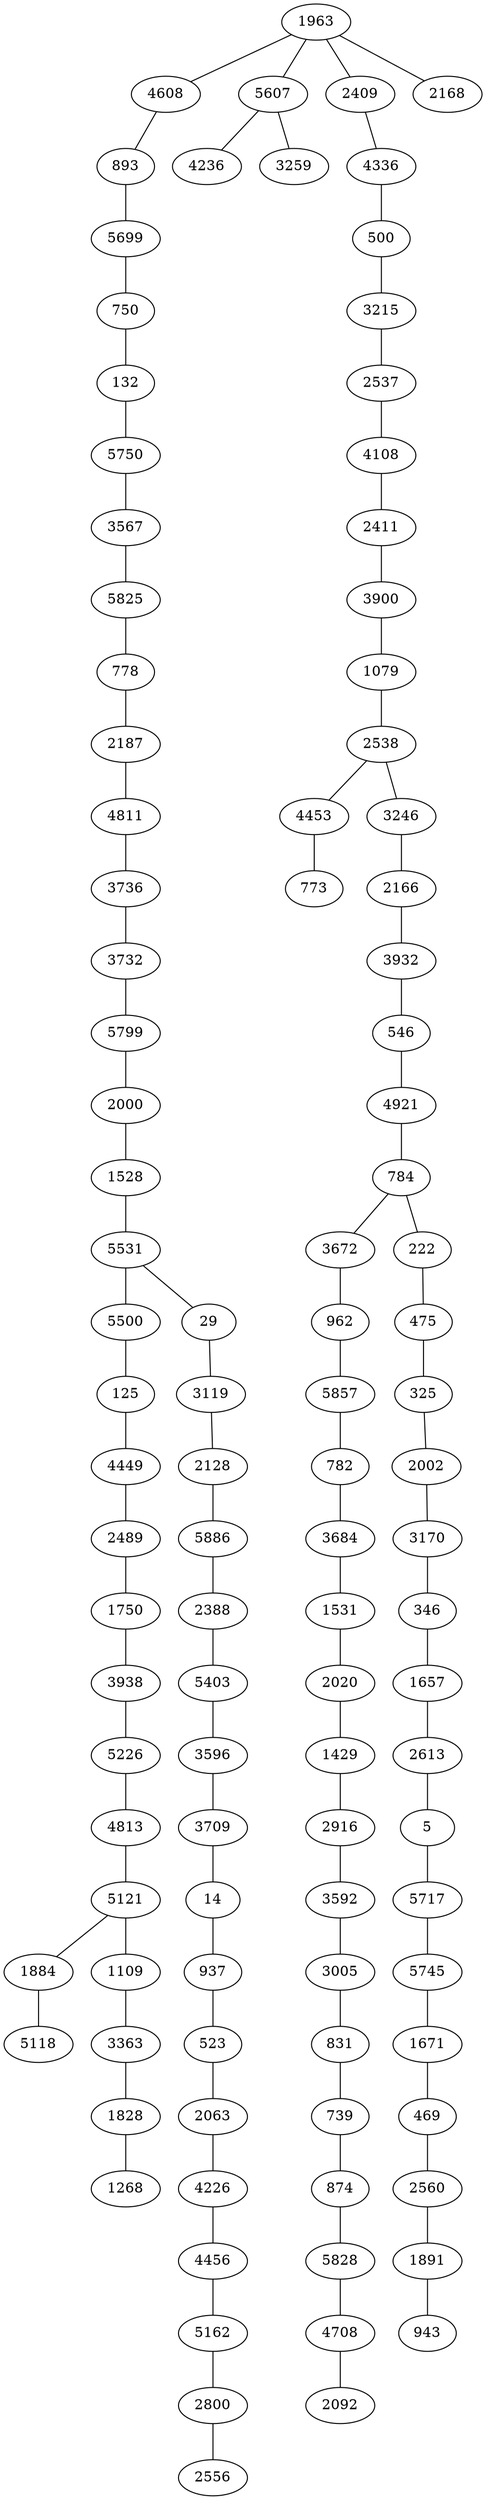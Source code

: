 strict graph "" {
	1963 -- 4608;
	1963 -- 5607;
	1963 -- 2409;
	1963 -- 2168;
	4608 -- 893;
	893 -- 5699;
	5699 -- 750;
	750 -- 132;
	132 -- 5750;
	5750 -- 3567;
	3567 -- 5825;
	5825 -- 778;
	778 -- 2187;
	2187 -- 4811;
	4811 -- 3736;
	3736 -- 3732;
	3732 -- 5799;
	5799 -- 2000;
	2000 -- 1528;
	1528 -- 5531;
	5531 -- 5500;
	5531 -- 29;
	5500 -- 125;
	125 -- 4449;
	4449 -- 2489;
	2489 -- 1750;
	1750 -- 3938;
	3938 -- 5226;
	5226 -- 4813;
	4813 -- 5121;
	5121 -- 1884;
	5121 -- 1109;
	1884 -- 5118;
	1109 -- 3363;
	3363 -- 1828;
	1828 -- 1268;
	5607 -- 4236;
	5607 -- 3259;
	2409 -- 4336;
	4336 -- 500;
	500 -- 3215;
	3215 -- 2537;
	2537 -- 4108;
	4108 -- 2411;
	2411 -- 3900;
	3900 -- 1079;
	1079 -- 2538;
	2538 -- 4453;
	2538 -- 3246;
	4453 -- 773;
	3246 -- 2166;
	2166 -- 3932;
	3932 -- 546;
	546 -- 4921;
	4921 -- 784;
	784 -- 3672;
	784 -- 222;
	3672 -- 962;
	962 -- 5857;
	5857 -- 782;
	782 -- 3684;
	3684 -- 1531;
	1531 -- 2020;
	2020 -- 1429;
	1429 -- 2916;
	2916 -- 3592;
	3592 -- 3005;
	3005 -- 831;
	831 -- 739;
	739 -- 874;
	874 -- 5828;
	5828 -- 4708;
	4708 -- 2092;
	222 -- 475;
	475 -- 325;
	325 -- 2002;
	2002 -- 3170;
	3170 -- 346;
	346 -- 1657;
	1657 -- 2613;
	2613 -- 5;
	5 -- 5717;
	5717 -- 5745;
	5745 -- 1671;
	1671 -- 469;
	469 -- 2560;
	2560 -- 1891;
	1891 -- 943;
	29 -- 3119;
	3119 -- 2128;
	2128 -- 5886;
	5886 -- 2388;
	2388 -- 5403;
	5403 -- 3596;
	3596 -- 3709;
	3709 -- 14;
	14 -- 937;
	937 -- 523;
	523 -- 2063;
	2063 -- 4226;
	4226 -- 4456;
	4456 -- 5162;
	5162 -- 2800;
	2800 -- 2556;
}

